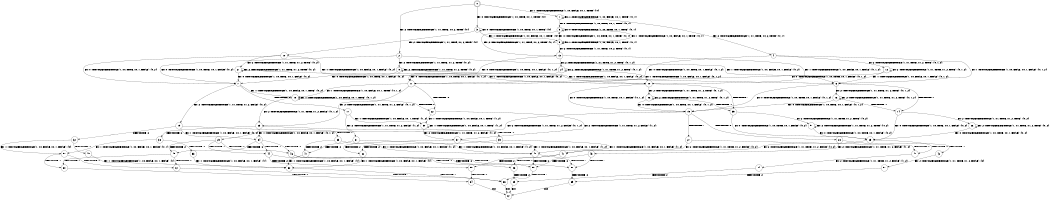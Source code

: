 digraph BCG {
size = "7, 10.5";
center = TRUE;
node [shape = circle];
0 [peripheries = 2];
0 -> 1 [label = "EX !1 !ATOMIC_EXCH_BRANCH (1, +0, FALSE, +0, 1, TRUE) !{0}"];
0 -> 2 [label = "EX !2 !ATOMIC_EXCH_BRANCH (1, +1, TRUE, +0, 2, TRUE) !{0}"];
0 -> 3 [label = "EX !0 !ATOMIC_EXCH_BRANCH (1, +0, TRUE, +0, 1, TRUE) !{0}"];
1 -> 4 [label = "EX !2 !ATOMIC_EXCH_BRANCH (1, +1, TRUE, +0, 2, TRUE) !{0, 1}"];
1 -> 5 [label = "EX !0 !ATOMIC_EXCH_BRANCH (1, +0, TRUE, +0, 1, TRUE) !{0, 1}"];
1 -> 1 [label = "EX !1 !ATOMIC_EXCH_BRANCH (1, +0, FALSE, +0, 1, TRUE) !{0, 1}"];
2 -> 6 [label = "EX !1 !ATOMIC_EXCH_BRANCH (1, +0, FALSE, +0, 1, FALSE) !{0, 2}"];
2 -> 7 [label = "EX !0 !ATOMIC_EXCH_BRANCH (1, +0, TRUE, +0, 1, FALSE) !{0, 2}"];
2 -> 8 [label = "EX !2 !ATOMIC_EXCH_BRANCH (1, +1, TRUE, +1, 2, TRUE) !{0, 2}"];
3 -> 9 [label = "EX !1 !ATOMIC_EXCH_BRANCH (1, +0, FALSE, +0, 1, TRUE) !{0}"];
3 -> 10 [label = "EX !2 !ATOMIC_EXCH_BRANCH (1, +1, TRUE, +0, 2, TRUE) !{0}"];
3 -> 3 [label = "EX !0 !ATOMIC_EXCH_BRANCH (1, +0, TRUE, +0, 1, TRUE) !{0}"];
4 -> 11 [label = "EX !0 !ATOMIC_EXCH_BRANCH (1, +0, TRUE, +0, 1, FALSE) !{0, 1, 2}"];
4 -> 12 [label = "EX !2 !ATOMIC_EXCH_BRANCH (1, +1, TRUE, +1, 2, TRUE) !{0, 1, 2}"];
4 -> 6 [label = "EX !1 !ATOMIC_EXCH_BRANCH (1, +0, FALSE, +0, 1, FALSE) !{0, 1, 2}"];
5 -> 13 [label = "EX !2 !ATOMIC_EXCH_BRANCH (1, +1, TRUE, +0, 2, TRUE) !{0, 1}"];
5 -> 9 [label = "EX !1 !ATOMIC_EXCH_BRANCH (1, +0, FALSE, +0, 1, TRUE) !{0, 1}"];
5 -> 5 [label = "EX !0 !ATOMIC_EXCH_BRANCH (1, +0, TRUE, +0, 1, TRUE) !{0, 1}"];
6 -> 14 [label = "TERMINATE !1"];
6 -> 15 [label = "EX !0 !ATOMIC_EXCH_BRANCH (1, +0, TRUE, +0, 1, FALSE) !{0, 1, 2}"];
6 -> 16 [label = "EX !2 !ATOMIC_EXCH_BRANCH (1, +1, TRUE, +1, 2, TRUE) !{0, 1, 2}"];
7 -> 17 [label = "TERMINATE !0"];
7 -> 18 [label = "EX !1 !ATOMIC_EXCH_BRANCH (1, +0, FALSE, +0, 1, TRUE) !{0, 2}"];
7 -> 19 [label = "EX !2 !ATOMIC_EXCH_BRANCH (1, +1, TRUE, +1, 2, FALSE) !{0, 2}"];
8 -> 6 [label = "EX !1 !ATOMIC_EXCH_BRANCH (1, +0, FALSE, +0, 1, FALSE) !{0, 2}"];
8 -> 7 [label = "EX !0 !ATOMIC_EXCH_BRANCH (1, +0, TRUE, +0, 1, FALSE) !{0, 2}"];
8 -> 8 [label = "EX !2 !ATOMIC_EXCH_BRANCH (1, +1, TRUE, +1, 2, TRUE) !{0, 2}"];
9 -> 13 [label = "EX !2 !ATOMIC_EXCH_BRANCH (1, +1, TRUE, +0, 2, TRUE) !{0, 1}"];
9 -> 9 [label = "EX !1 !ATOMIC_EXCH_BRANCH (1, +0, FALSE, +0, 1, TRUE) !{0, 1}"];
9 -> 5 [label = "EX !0 !ATOMIC_EXCH_BRANCH (1, +0, TRUE, +0, 1, TRUE) !{0, 1}"];
10 -> 20 [label = "EX !1 !ATOMIC_EXCH_BRANCH (1, +0, FALSE, +0, 1, FALSE) !{0, 2}"];
10 -> 21 [label = "EX !2 !ATOMIC_EXCH_BRANCH (1, +1, TRUE, +1, 2, TRUE) !{0, 2}"];
10 -> 7 [label = "EX !0 !ATOMIC_EXCH_BRANCH (1, +0, TRUE, +0, 1, FALSE) !{0, 2}"];
11 -> 22 [label = "TERMINATE !0"];
11 -> 23 [label = "EX !2 !ATOMIC_EXCH_BRANCH (1, +1, TRUE, +1, 2, FALSE) !{0, 1, 2}"];
11 -> 18 [label = "EX !1 !ATOMIC_EXCH_BRANCH (1, +0, FALSE, +0, 1, TRUE) !{0, 1, 2}"];
12 -> 11 [label = "EX !0 !ATOMIC_EXCH_BRANCH (1, +0, TRUE, +0, 1, FALSE) !{0, 1, 2}"];
12 -> 12 [label = "EX !2 !ATOMIC_EXCH_BRANCH (1, +1, TRUE, +1, 2, TRUE) !{0, 1, 2}"];
12 -> 6 [label = "EX !1 !ATOMIC_EXCH_BRANCH (1, +0, FALSE, +0, 1, FALSE) !{0, 1, 2}"];
13 -> 24 [label = "EX !2 !ATOMIC_EXCH_BRANCH (1, +1, TRUE, +1, 2, TRUE) !{0, 1, 2}"];
13 -> 20 [label = "EX !1 !ATOMIC_EXCH_BRANCH (1, +0, FALSE, +0, 1, FALSE) !{0, 1, 2}"];
13 -> 11 [label = "EX !0 !ATOMIC_EXCH_BRANCH (1, +0, TRUE, +0, 1, FALSE) !{0, 1, 2}"];
14 -> 25 [label = "EX !0 !ATOMIC_EXCH_BRANCH (1, +0, TRUE, +0, 1, FALSE) !{0, 2}"];
14 -> 26 [label = "EX !2 !ATOMIC_EXCH_BRANCH (1, +1, TRUE, +1, 2, TRUE) !{0, 2}"];
15 -> 27 [label = "TERMINATE !1"];
15 -> 28 [label = "TERMINATE !0"];
15 -> 29 [label = "EX !2 !ATOMIC_EXCH_BRANCH (1, +1, TRUE, +1, 2, FALSE) !{0, 1, 2}"];
16 -> 14 [label = "TERMINATE !1"];
16 -> 15 [label = "EX !0 !ATOMIC_EXCH_BRANCH (1, +0, TRUE, +0, 1, FALSE) !{0, 1, 2}"];
16 -> 16 [label = "EX !2 !ATOMIC_EXCH_BRANCH (1, +1, TRUE, +1, 2, TRUE) !{0, 1, 2}"];
17 -> 30 [label = "EX !1 !ATOMIC_EXCH_BRANCH (1, +0, FALSE, +0, 1, TRUE) !{1, 2}"];
17 -> 31 [label = "EX !2 !ATOMIC_EXCH_BRANCH (1, +1, TRUE, +1, 2, FALSE) !{1, 2}"];
18 -> 22 [label = "TERMINATE !0"];
18 -> 23 [label = "EX !2 !ATOMIC_EXCH_BRANCH (1, +1, TRUE, +1, 2, FALSE) !{0, 1, 2}"];
18 -> 18 [label = "EX !1 !ATOMIC_EXCH_BRANCH (1, +0, FALSE, +0, 1, TRUE) !{0, 1, 2}"];
19 -> 32 [label = "TERMINATE !2"];
19 -> 33 [label = "TERMINATE !0"];
19 -> 34 [label = "EX !1 !ATOMIC_EXCH_BRANCH (1, +0, FALSE, +0, 1, FALSE) !{0, 2}"];
20 -> 35 [label = "TERMINATE !1"];
20 -> 36 [label = "EX !2 !ATOMIC_EXCH_BRANCH (1, +1, TRUE, +1, 2, TRUE) !{0, 1, 2}"];
20 -> 15 [label = "EX !0 !ATOMIC_EXCH_BRANCH (1, +0, TRUE, +0, 1, FALSE) !{0, 1, 2}"];
21 -> 20 [label = "EX !1 !ATOMIC_EXCH_BRANCH (1, +0, FALSE, +0, 1, FALSE) !{0, 2}"];
21 -> 21 [label = "EX !2 !ATOMIC_EXCH_BRANCH (1, +1, TRUE, +1, 2, TRUE) !{0, 2}"];
21 -> 7 [label = "EX !0 !ATOMIC_EXCH_BRANCH (1, +0, TRUE, +0, 1, FALSE) !{0, 2}"];
22 -> 37 [label = "EX !2 !ATOMIC_EXCH_BRANCH (1, +1, TRUE, +1, 2, FALSE) !{1, 2}"];
22 -> 30 [label = "EX !1 !ATOMIC_EXCH_BRANCH (1, +0, FALSE, +0, 1, TRUE) !{1, 2}"];
23 -> 38 [label = "TERMINATE !2"];
23 -> 39 [label = "TERMINATE !0"];
23 -> 34 [label = "EX !1 !ATOMIC_EXCH_BRANCH (1, +0, FALSE, +0, 1, FALSE) !{0, 1, 2}"];
24 -> 24 [label = "EX !2 !ATOMIC_EXCH_BRANCH (1, +1, TRUE, +1, 2, TRUE) !{0, 1, 2}"];
24 -> 20 [label = "EX !1 !ATOMIC_EXCH_BRANCH (1, +0, FALSE, +0, 1, FALSE) !{0, 1, 2}"];
24 -> 11 [label = "EX !0 !ATOMIC_EXCH_BRANCH (1, +0, TRUE, +0, 1, FALSE) !{0, 1, 2}"];
25 -> 40 [label = "TERMINATE !0"];
25 -> 41 [label = "EX !2 !ATOMIC_EXCH_BRANCH (1, +1, TRUE, +1, 2, FALSE) !{0, 2}"];
26 -> 25 [label = "EX !0 !ATOMIC_EXCH_BRANCH (1, +0, TRUE, +0, 1, FALSE) !{0, 2}"];
26 -> 26 [label = "EX !2 !ATOMIC_EXCH_BRANCH (1, +1, TRUE, +1, 2, TRUE) !{0, 2}"];
27 -> 40 [label = "TERMINATE !0"];
27 -> 41 [label = "EX !2 !ATOMIC_EXCH_BRANCH (1, +1, TRUE, +1, 2, FALSE) !{0, 2}"];
28 -> 42 [label = "TERMINATE !1"];
28 -> 43 [label = "EX !2 !ATOMIC_EXCH_BRANCH (1, +1, TRUE, +1, 2, FALSE) !{1, 2}"];
29 -> 44 [label = "TERMINATE !1"];
29 -> 45 [label = "TERMINATE !2"];
29 -> 46 [label = "TERMINATE !0"];
30 -> 37 [label = "EX !2 !ATOMIC_EXCH_BRANCH (1, +1, TRUE, +1, 2, FALSE) !{1, 2}"];
30 -> 30 [label = "EX !1 !ATOMIC_EXCH_BRANCH (1, +0, FALSE, +0, 1, TRUE) !{1, 2}"];
31 -> 47 [label = "TERMINATE !2"];
31 -> 48 [label = "EX !1 !ATOMIC_EXCH_BRANCH (1, +0, FALSE, +0, 1, FALSE) !{1, 2}"];
32 -> 49 [label = "TERMINATE !0"];
32 -> 50 [label = "EX !1 !ATOMIC_EXCH_BRANCH (1, +0, FALSE, +0, 1, FALSE) !{0}"];
33 -> 47 [label = "TERMINATE !2"];
33 -> 48 [label = "EX !1 !ATOMIC_EXCH_BRANCH (1, +0, FALSE, +0, 1, FALSE) !{1, 2}"];
34 -> 44 [label = "TERMINATE !1"];
34 -> 45 [label = "TERMINATE !2"];
34 -> 46 [label = "TERMINATE !0"];
35 -> 51 [label = "EX !2 !ATOMIC_EXCH_BRANCH (1, +1, TRUE, +1, 2, TRUE) !{0, 2}"];
35 -> 25 [label = "EX !0 !ATOMIC_EXCH_BRANCH (1, +0, TRUE, +0, 1, FALSE) !{0, 2}"];
36 -> 35 [label = "TERMINATE !1"];
36 -> 36 [label = "EX !2 !ATOMIC_EXCH_BRANCH (1, +1, TRUE, +1, 2, TRUE) !{0, 1, 2}"];
36 -> 15 [label = "EX !0 !ATOMIC_EXCH_BRANCH (1, +0, TRUE, +0, 1, FALSE) !{0, 1, 2}"];
37 -> 52 [label = "TERMINATE !2"];
37 -> 48 [label = "EX !1 !ATOMIC_EXCH_BRANCH (1, +0, FALSE, +0, 1, FALSE) !{1, 2}"];
38 -> 53 [label = "TERMINATE !0"];
38 -> 50 [label = "EX !1 !ATOMIC_EXCH_BRANCH (1, +0, FALSE, +0, 1, FALSE) !{0, 1}"];
39 -> 52 [label = "TERMINATE !2"];
39 -> 48 [label = "EX !1 !ATOMIC_EXCH_BRANCH (1, +0, FALSE, +0, 1, FALSE) !{1, 2}"];
40 -> 54 [label = "EX !2 !ATOMIC_EXCH_BRANCH (1, +1, TRUE, +1, 2, FALSE) !{1, 2}"];
41 -> 55 [label = "TERMINATE !2"];
41 -> 56 [label = "TERMINATE !0"];
42 -> 57 [label = "EX !2 !ATOMIC_EXCH_BRANCH (1, +1, TRUE, +1, 2, FALSE) !{2}"];
43 -> 58 [label = "TERMINATE !1"];
43 -> 59 [label = "TERMINATE !2"];
44 -> 55 [label = "TERMINATE !2"];
44 -> 56 [label = "TERMINATE !0"];
45 -> 60 [label = "TERMINATE !1"];
45 -> 61 [label = "TERMINATE !0"];
46 -> 58 [label = "TERMINATE !1"];
46 -> 59 [label = "TERMINATE !2"];
47 -> 62 [label = "EX !1 !ATOMIC_EXCH_BRANCH (1, +0, FALSE, +0, 1, FALSE) !{1}"];
48 -> 58 [label = "TERMINATE !1"];
48 -> 59 [label = "TERMINATE !2"];
49 -> 62 [label = "EX !1 !ATOMIC_EXCH_BRANCH (1, +0, FALSE, +0, 1, FALSE) !{1}"];
50 -> 60 [label = "TERMINATE !1"];
50 -> 61 [label = "TERMINATE !0"];
51 -> 51 [label = "EX !2 !ATOMIC_EXCH_BRANCH (1, +1, TRUE, +1, 2, TRUE) !{0, 2}"];
51 -> 25 [label = "EX !0 !ATOMIC_EXCH_BRANCH (1, +0, TRUE, +0, 1, FALSE) !{0, 2}"];
52 -> 62 [label = "EX !1 !ATOMIC_EXCH_BRANCH (1, +0, FALSE, +0, 1, FALSE) !{1}"];
53 -> 62 [label = "EX !1 !ATOMIC_EXCH_BRANCH (1, +0, FALSE, +0, 1, FALSE) !{1}"];
54 -> 63 [label = "TERMINATE !2"];
55 -> 64 [label = "TERMINATE !0"];
56 -> 63 [label = "TERMINATE !2"];
57 -> 65 [label = "TERMINATE !2"];
58 -> 65 [label = "TERMINATE !2"];
59 -> 66 [label = "TERMINATE !1"];
60 -> 64 [label = "TERMINATE !0"];
61 -> 66 [label = "TERMINATE !1"];
62 -> 66 [label = "TERMINATE !1"];
63 -> 67 [label = "exit"];
64 -> 67 [label = "exit"];
65 -> 67 [label = "exit"];
66 -> 67 [label = "exit"];
}
